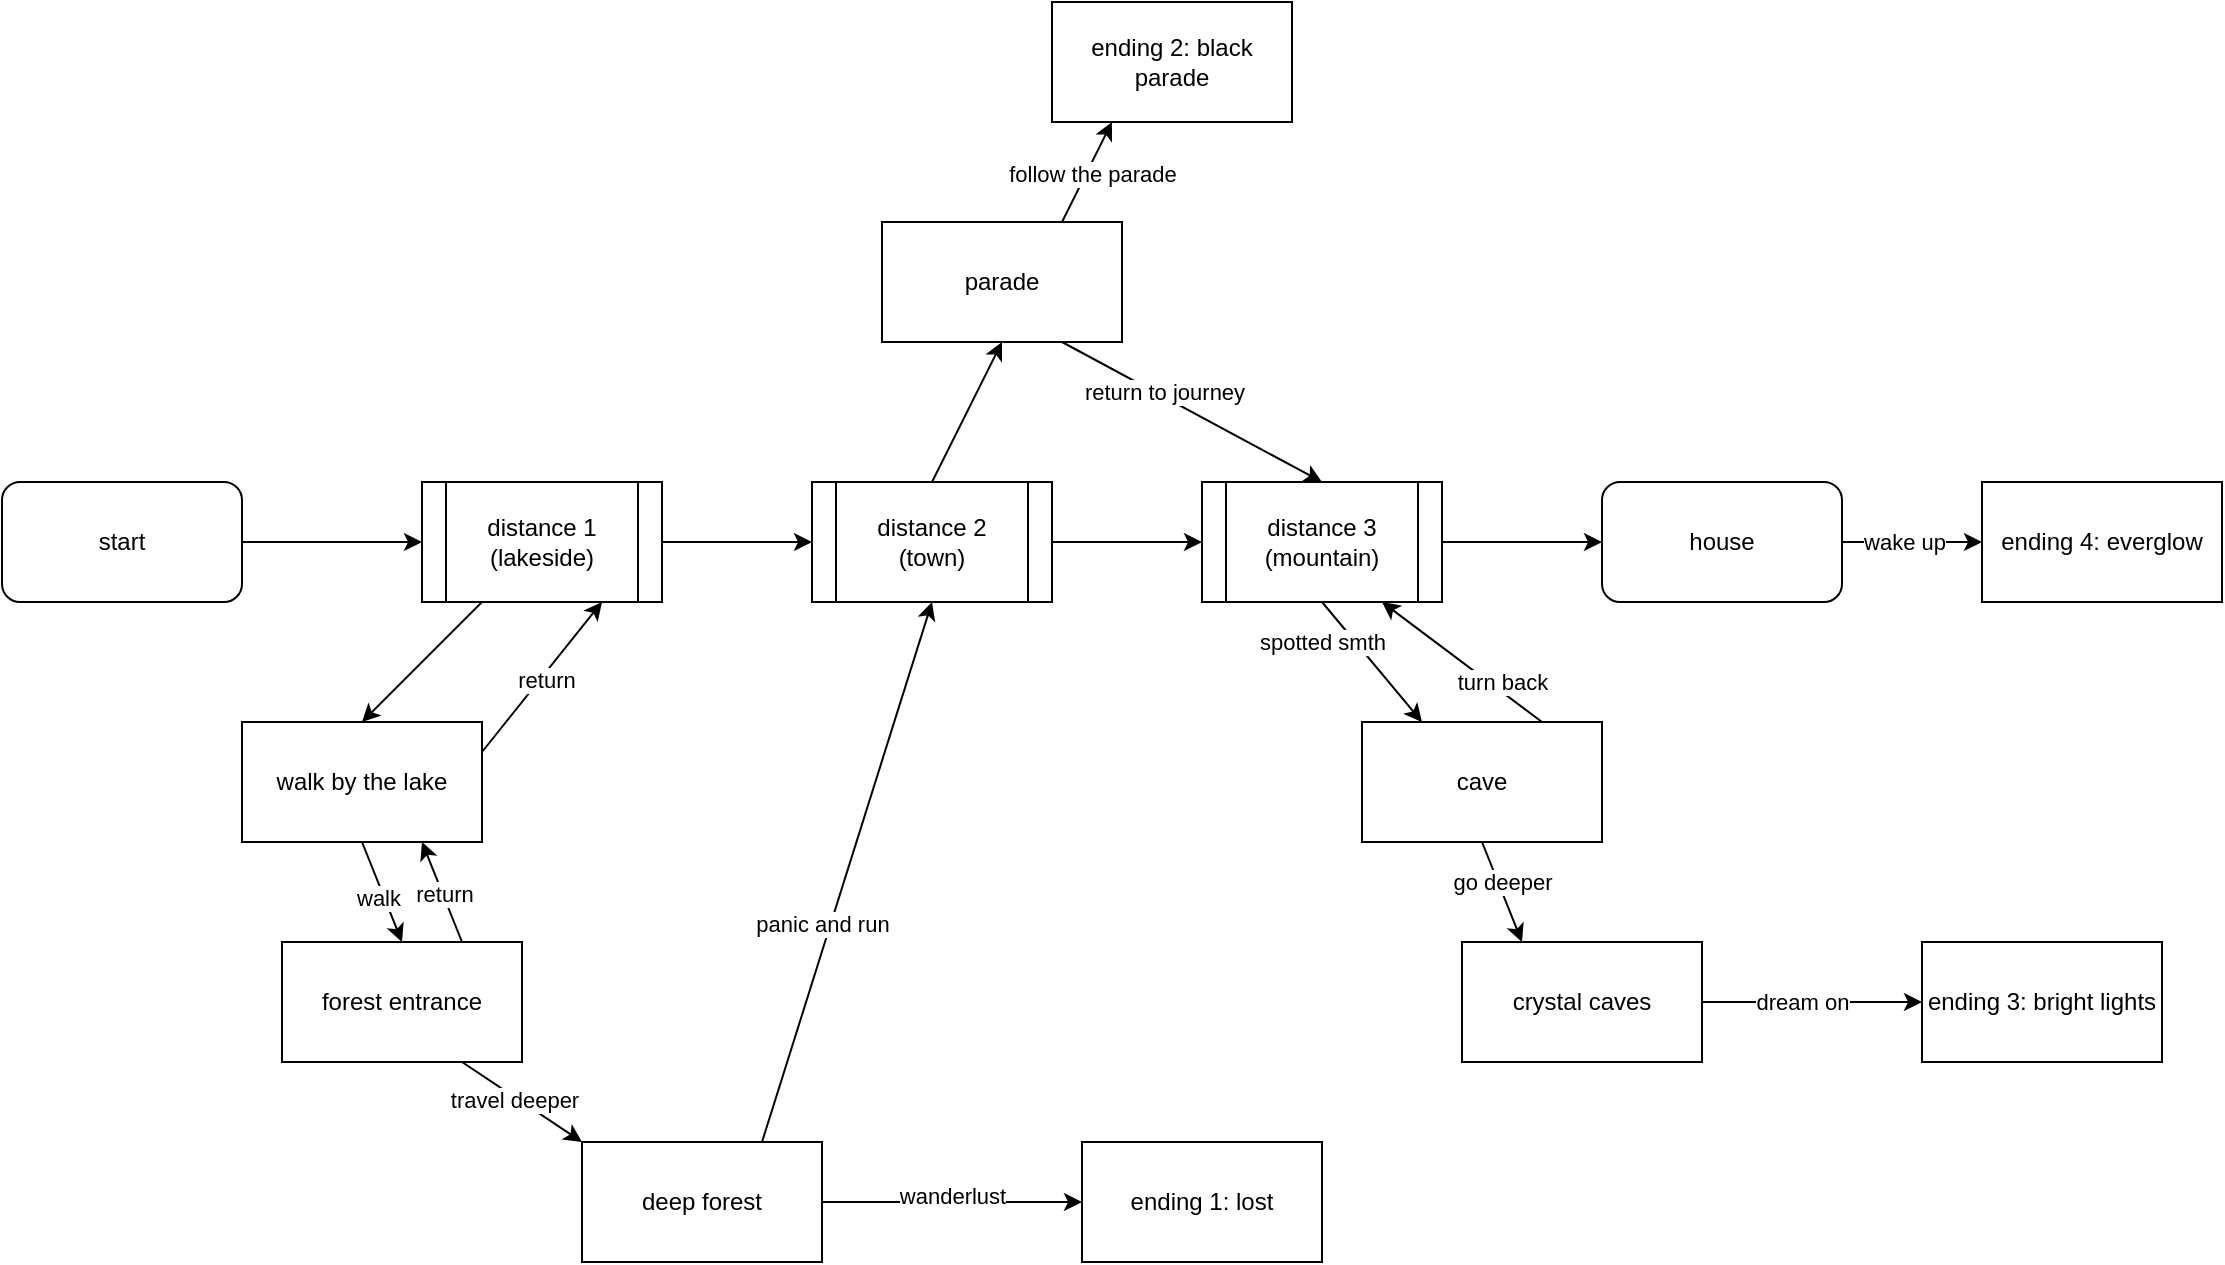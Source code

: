<mxfile version="24.7.17">
  <diagram name="Page-1" id="yzW9OX0updzHegiOxhuo">
    <mxGraphModel dx="1050" dy="629" grid="1" gridSize="10" guides="1" tooltips="1" connect="1" arrows="1" fold="1" page="1" pageScale="1" pageWidth="850" pageHeight="1100" math="0" shadow="0">
      <root>
        <mxCell id="0" />
        <mxCell id="1" parent="0" />
        <mxCell id="oqTlFT8XGrWvfrj8nNdM-4" style="edgeStyle=orthogonalEdgeStyle;rounded=0;orthogonalLoop=1;jettySize=auto;html=1;exitX=1;exitY=0.5;exitDx=0;exitDy=0;entryX=0;entryY=0.5;entryDx=0;entryDy=0;" parent="1" source="oqTlFT8XGrWvfrj8nNdM-1" target="oqTlFT8XGrWvfrj8nNdM-3" edge="1">
          <mxGeometry relative="1" as="geometry" />
        </mxCell>
        <mxCell id="oqTlFT8XGrWvfrj8nNdM-1" value="start" style="rounded=1;whiteSpace=wrap;html=1;" parent="1" vertex="1">
          <mxGeometry x="110" y="280" width="120" height="60" as="geometry" />
        </mxCell>
        <mxCell id="oqTlFT8XGrWvfrj8nNdM-12" style="rounded=0;orthogonalLoop=1;jettySize=auto;html=1;exitX=0.25;exitY=1;exitDx=0;exitDy=0;entryX=0.5;entryY=0;entryDx=0;entryDy=0;" parent="1" source="oqTlFT8XGrWvfrj8nNdM-3" target="oqTlFT8XGrWvfrj8nNdM-11" edge="1">
          <mxGeometry relative="1" as="geometry" />
        </mxCell>
        <mxCell id="oqTlFT8XGrWvfrj8nNdM-3" value="distance 1&lt;br&gt;(lakeside)" style="shape=process;whiteSpace=wrap;html=1;backgroundOutline=1;" parent="1" vertex="1">
          <mxGeometry x="320" y="280" width="120" height="60" as="geometry" />
        </mxCell>
        <mxCell id="oqTlFT8XGrWvfrj8nNdM-8" style="edgeStyle=orthogonalEdgeStyle;rounded=0;orthogonalLoop=1;jettySize=auto;html=1;exitX=1;exitY=0.5;exitDx=0;exitDy=0;entryX=0;entryY=0.5;entryDx=0;entryDy=0;" parent="1" source="oqTlFT8XGrWvfrj8nNdM-5" target="oqTlFT8XGrWvfrj8nNdM-7" edge="1">
          <mxGeometry relative="1" as="geometry" />
        </mxCell>
        <mxCell id="oqTlFT8XGrWvfrj8nNdM-5" value="distance 2&lt;br&gt;(town)" style="shape=process;whiteSpace=wrap;html=1;backgroundOutline=1;" parent="1" vertex="1">
          <mxGeometry x="515" y="280" width="120" height="60" as="geometry" />
        </mxCell>
        <mxCell id="oqTlFT8XGrWvfrj8nNdM-6" style="edgeStyle=orthogonalEdgeStyle;rounded=0;orthogonalLoop=1;jettySize=auto;html=1;entryX=0;entryY=0.5;entryDx=0;entryDy=0;exitX=1;exitY=0.5;exitDx=0;exitDy=0;" parent="1" source="oqTlFT8XGrWvfrj8nNdM-3" target="oqTlFT8XGrWvfrj8nNdM-5" edge="1">
          <mxGeometry relative="1" as="geometry">
            <mxPoint x="460" y="280" as="sourcePoint" />
          </mxGeometry>
        </mxCell>
        <mxCell id="oqTlFT8XGrWvfrj8nNdM-10" style="edgeStyle=orthogonalEdgeStyle;rounded=0;orthogonalLoop=1;jettySize=auto;html=1;exitX=1;exitY=0.5;exitDx=0;exitDy=0;entryX=0;entryY=0.5;entryDx=0;entryDy=0;" parent="1" source="oqTlFT8XGrWvfrj8nNdM-7" target="oqTlFT8XGrWvfrj8nNdM-9" edge="1">
          <mxGeometry relative="1" as="geometry" />
        </mxCell>
        <mxCell id="oqTlFT8XGrWvfrj8nNdM-21" style="rounded=0;orthogonalLoop=1;jettySize=auto;html=1;exitX=0.5;exitY=1;exitDx=0;exitDy=0;entryX=0.25;entryY=0;entryDx=0;entryDy=0;" parent="1" source="oqTlFT8XGrWvfrj8nNdM-7" target="oqTlFT8XGrWvfrj8nNdM-41" edge="1">
          <mxGeometry relative="1" as="geometry">
            <mxPoint x="860" y="450" as="targetPoint" />
          </mxGeometry>
        </mxCell>
        <mxCell id="oqTlFT8XGrWvfrj8nNdM-50" value="spotted smth" style="edgeLabel;html=1;align=center;verticalAlign=middle;resizable=0;points=[];" parent="oqTlFT8XGrWvfrj8nNdM-21" vertex="1" connectable="0">
          <mxGeometry x="0.063" y="-3" relative="1" as="geometry">
            <mxPoint x="-25" y="-14" as="offset" />
          </mxGeometry>
        </mxCell>
        <mxCell id="oqTlFT8XGrWvfrj8nNdM-7" value="distance 3&lt;br&gt;(mountain)" style="shape=process;whiteSpace=wrap;html=1;backgroundOutline=1;" parent="1" vertex="1">
          <mxGeometry x="710" y="280" width="120" height="60" as="geometry" />
        </mxCell>
        <mxCell id="oqTlFT8XGrWvfrj8nNdM-40" style="edgeStyle=orthogonalEdgeStyle;rounded=0;orthogonalLoop=1;jettySize=auto;html=1;exitX=1;exitY=0.5;exitDx=0;exitDy=0;entryX=0;entryY=0.5;entryDx=0;entryDy=0;" parent="1" source="oqTlFT8XGrWvfrj8nNdM-9" target="oqTlFT8XGrWvfrj8nNdM-39" edge="1">
          <mxGeometry relative="1" as="geometry" />
        </mxCell>
        <mxCell id="oqTlFT8XGrWvfrj8nNdM-54" value="wake up" style="edgeLabel;html=1;align=center;verticalAlign=middle;resizable=0;points=[];" parent="oqTlFT8XGrWvfrj8nNdM-40" vertex="1" connectable="0">
          <mxGeometry x="-0.114" y="4" relative="1" as="geometry">
            <mxPoint y="4" as="offset" />
          </mxGeometry>
        </mxCell>
        <mxCell id="oqTlFT8XGrWvfrj8nNdM-9" value="house" style="rounded=1;whiteSpace=wrap;html=1;" parent="1" vertex="1">
          <mxGeometry x="910" y="280" width="120" height="60" as="geometry" />
        </mxCell>
        <mxCell id="oqTlFT8XGrWvfrj8nNdM-23" style="rounded=0;orthogonalLoop=1;jettySize=auto;html=1;exitX=1;exitY=0.25;exitDx=0;exitDy=0;entryX=0.75;entryY=1;entryDx=0;entryDy=0;" parent="1" source="oqTlFT8XGrWvfrj8nNdM-11" target="oqTlFT8XGrWvfrj8nNdM-3" edge="1">
          <mxGeometry relative="1" as="geometry" />
        </mxCell>
        <mxCell id="oqTlFT8XGrWvfrj8nNdM-24" value="return" style="edgeLabel;html=1;align=center;verticalAlign=middle;resizable=0;points=[];" parent="oqTlFT8XGrWvfrj8nNdM-23" vertex="1" connectable="0">
          <mxGeometry x="-0.013" y="-3" relative="1" as="geometry">
            <mxPoint y="-1" as="offset" />
          </mxGeometry>
        </mxCell>
        <mxCell id="oqTlFT8XGrWvfrj8nNdM-29" style="rounded=0;orthogonalLoop=1;jettySize=auto;html=1;exitX=0.5;exitY=1;exitDx=0;exitDy=0;entryX=0.5;entryY=0;entryDx=0;entryDy=0;" parent="1" source="oqTlFT8XGrWvfrj8nNdM-11" target="oqTlFT8XGrWvfrj8nNdM-25" edge="1">
          <mxGeometry relative="1" as="geometry" />
        </mxCell>
        <mxCell id="oqTlFT8XGrWvfrj8nNdM-30" value="walk" style="edgeLabel;html=1;align=center;verticalAlign=middle;resizable=0;points=[];" parent="oqTlFT8XGrWvfrj8nNdM-29" vertex="1" connectable="0">
          <mxGeometry x="0.069" y="-3" relative="1" as="geometry">
            <mxPoint as="offset" />
          </mxGeometry>
        </mxCell>
        <mxCell id="oqTlFT8XGrWvfrj8nNdM-11" value="walk by the lake" style="rounded=0;whiteSpace=wrap;html=1;" parent="1" vertex="1">
          <mxGeometry x="230" y="400" width="120" height="60" as="geometry" />
        </mxCell>
        <mxCell id="oqTlFT8XGrWvfrj8nNdM-13" style="rounded=0;orthogonalLoop=1;jettySize=auto;html=1;exitX=0.5;exitY=0;exitDx=0;exitDy=0;entryX=0.5;entryY=1;entryDx=0;entryDy=0;" parent="1" source="oqTlFT8XGrWvfrj8nNdM-5" target="oqTlFT8XGrWvfrj8nNdM-14" edge="1">
          <mxGeometry relative="1" as="geometry">
            <mxPoint x="580" y="280" as="sourcePoint" />
          </mxGeometry>
        </mxCell>
        <mxCell id="oqTlFT8XGrWvfrj8nNdM-15" style="rounded=0;orthogonalLoop=1;jettySize=auto;html=1;exitX=0.75;exitY=1;exitDx=0;exitDy=0;entryX=0.5;entryY=0;entryDx=0;entryDy=0;" parent="1" source="oqTlFT8XGrWvfrj8nNdM-14" target="oqTlFT8XGrWvfrj8nNdM-7" edge="1">
          <mxGeometry relative="1" as="geometry" />
        </mxCell>
        <mxCell id="oqTlFT8XGrWvfrj8nNdM-19" value="return to journey" style="edgeLabel;html=1;align=center;verticalAlign=middle;resizable=0;points=[];" parent="oqTlFT8XGrWvfrj8nNdM-15" vertex="1" connectable="0">
          <mxGeometry x="-0.242" y="2" relative="1" as="geometry">
            <mxPoint as="offset" />
          </mxGeometry>
        </mxCell>
        <mxCell id="oqTlFT8XGrWvfrj8nNdM-16" style="rounded=0;orthogonalLoop=1;jettySize=auto;html=1;exitX=0.75;exitY=0;exitDx=0;exitDy=0;entryX=0.25;entryY=1;entryDx=0;entryDy=0;" parent="1" source="oqTlFT8XGrWvfrj8nNdM-14" target="oqTlFT8XGrWvfrj8nNdM-17" edge="1">
          <mxGeometry relative="1" as="geometry">
            <mxPoint x="680" y="100" as="targetPoint" />
          </mxGeometry>
        </mxCell>
        <mxCell id="oqTlFT8XGrWvfrj8nNdM-20" value="follow the parade" style="edgeLabel;html=1;align=center;verticalAlign=middle;resizable=0;points=[];" parent="oqTlFT8XGrWvfrj8nNdM-16" vertex="1" connectable="0">
          <mxGeometry x="0.018" y="-2" relative="1" as="geometry">
            <mxPoint as="offset" />
          </mxGeometry>
        </mxCell>
        <mxCell id="oqTlFT8XGrWvfrj8nNdM-14" value="parade" style="rounded=0;whiteSpace=wrap;html=1;" parent="1" vertex="1">
          <mxGeometry x="550" y="150" width="120" height="60" as="geometry" />
        </mxCell>
        <mxCell id="oqTlFT8XGrWvfrj8nNdM-17" value="ending 2: black parade" style="rounded=0;whiteSpace=wrap;html=1;" parent="1" vertex="1">
          <mxGeometry x="635" y="40" width="120" height="60" as="geometry" />
        </mxCell>
        <mxCell id="oqTlFT8XGrWvfrj8nNdM-28" style="rounded=0;orthogonalLoop=1;jettySize=auto;html=1;exitX=0.75;exitY=1;exitDx=0;exitDy=0;entryX=0;entryY=0;entryDx=0;entryDy=0;" parent="1" source="oqTlFT8XGrWvfrj8nNdM-25" target="oqTlFT8XGrWvfrj8nNdM-26" edge="1">
          <mxGeometry relative="1" as="geometry" />
        </mxCell>
        <mxCell id="oqTlFT8XGrWvfrj8nNdM-34" value="travel deeper" style="edgeLabel;html=1;align=center;verticalAlign=middle;resizable=0;points=[];" parent="oqTlFT8XGrWvfrj8nNdM-28" vertex="1" connectable="0">
          <mxGeometry x="-0.107" y="-1" relative="1" as="geometry">
            <mxPoint as="offset" />
          </mxGeometry>
        </mxCell>
        <mxCell id="oqTlFT8XGrWvfrj8nNdM-31" style="rounded=0;orthogonalLoop=1;jettySize=auto;html=1;exitX=0.75;exitY=0;exitDx=0;exitDy=0;entryX=0.75;entryY=1;entryDx=0;entryDy=0;" parent="1" source="oqTlFT8XGrWvfrj8nNdM-25" target="oqTlFT8XGrWvfrj8nNdM-11" edge="1">
          <mxGeometry relative="1" as="geometry" />
        </mxCell>
        <mxCell id="oqTlFT8XGrWvfrj8nNdM-33" value="return" style="edgeLabel;html=1;align=center;verticalAlign=middle;resizable=0;points=[];" parent="oqTlFT8XGrWvfrj8nNdM-31" vertex="1" connectable="0">
          <mxGeometry x="-0.028" relative="1" as="geometry">
            <mxPoint as="offset" />
          </mxGeometry>
        </mxCell>
        <mxCell id="oqTlFT8XGrWvfrj8nNdM-25" value="forest entrance" style="rounded=0;whiteSpace=wrap;html=1;" parent="1" vertex="1">
          <mxGeometry x="250" y="510" width="120" height="60" as="geometry" />
        </mxCell>
        <mxCell id="oqTlFT8XGrWvfrj8nNdM-27" style="rounded=0;orthogonalLoop=1;jettySize=auto;html=1;exitX=0.75;exitY=0;exitDx=0;exitDy=0;entryX=0.5;entryY=1;entryDx=0;entryDy=0;" parent="1" source="oqTlFT8XGrWvfrj8nNdM-26" target="oqTlFT8XGrWvfrj8nNdM-5" edge="1">
          <mxGeometry relative="1" as="geometry" />
        </mxCell>
        <mxCell id="oqTlFT8XGrWvfrj8nNdM-32" value="panic and run" style="edgeLabel;html=1;align=center;verticalAlign=middle;resizable=0;points=[];" parent="oqTlFT8XGrWvfrj8nNdM-27" vertex="1" connectable="0">
          <mxGeometry x="-0.645" y="3" relative="1" as="geometry">
            <mxPoint x="18" y="-61" as="offset" />
          </mxGeometry>
        </mxCell>
        <mxCell id="oqTlFT8XGrWvfrj8nNdM-35" style="edgeStyle=orthogonalEdgeStyle;rounded=0;orthogonalLoop=1;jettySize=auto;html=1;exitX=1;exitY=0.5;exitDx=0;exitDy=0;entryX=0;entryY=0.5;entryDx=0;entryDy=0;" parent="1" source="oqTlFT8XGrWvfrj8nNdM-26" target="oqTlFT8XGrWvfrj8nNdM-36" edge="1">
          <mxGeometry relative="1" as="geometry">
            <mxPoint x="610" y="640" as="targetPoint" />
          </mxGeometry>
        </mxCell>
        <mxCell id="oqTlFT8XGrWvfrj8nNdM-49" value="wanderlust" style="edgeLabel;html=1;align=center;verticalAlign=middle;resizable=0;points=[];" parent="oqTlFT8XGrWvfrj8nNdM-35" vertex="1" connectable="0">
          <mxGeometry y="3" relative="1" as="geometry">
            <mxPoint as="offset" />
          </mxGeometry>
        </mxCell>
        <mxCell id="oqTlFT8XGrWvfrj8nNdM-26" value="deep forest" style="rounded=0;whiteSpace=wrap;html=1;" parent="1" vertex="1">
          <mxGeometry x="400" y="610" width="120" height="60" as="geometry" />
        </mxCell>
        <mxCell id="oqTlFT8XGrWvfrj8nNdM-36" value="ending 1: lost" style="rounded=0;whiteSpace=wrap;html=1;" parent="1" vertex="1">
          <mxGeometry x="650" y="610" width="120" height="60" as="geometry" />
        </mxCell>
        <mxCell id="oqTlFT8XGrWvfrj8nNdM-39" value="ending 4: everglow" style="rounded=0;whiteSpace=wrap;html=1;" parent="1" vertex="1">
          <mxGeometry x="1100" y="280" width="120" height="60" as="geometry" />
        </mxCell>
        <mxCell id="oqTlFT8XGrWvfrj8nNdM-42" style="rounded=0;orthogonalLoop=1;jettySize=auto;html=1;exitX=0.75;exitY=0;exitDx=0;exitDy=0;entryX=0.75;entryY=1;entryDx=0;entryDy=0;" parent="1" source="oqTlFT8XGrWvfrj8nNdM-41" target="oqTlFT8XGrWvfrj8nNdM-7" edge="1">
          <mxGeometry relative="1" as="geometry" />
        </mxCell>
        <mxCell id="oqTlFT8XGrWvfrj8nNdM-51" value="turn back" style="edgeLabel;html=1;align=center;verticalAlign=middle;resizable=0;points=[];" parent="oqTlFT8XGrWvfrj8nNdM-42" vertex="1" connectable="0">
          <mxGeometry x="-0.071" y="-2" relative="1" as="geometry">
            <mxPoint x="16" y="9" as="offset" />
          </mxGeometry>
        </mxCell>
        <mxCell id="oqTlFT8XGrWvfrj8nNdM-44" style="rounded=0;orthogonalLoop=1;jettySize=auto;html=1;exitX=0.5;exitY=1;exitDx=0;exitDy=0;entryX=0.25;entryY=0;entryDx=0;entryDy=0;" parent="1" source="oqTlFT8XGrWvfrj8nNdM-41" target="oqTlFT8XGrWvfrj8nNdM-43" edge="1">
          <mxGeometry relative="1" as="geometry" />
        </mxCell>
        <mxCell id="oqTlFT8XGrWvfrj8nNdM-48" value="go deeper" style="edgeLabel;html=1;align=center;verticalAlign=middle;resizable=0;points=[];" parent="oqTlFT8XGrWvfrj8nNdM-44" vertex="1" connectable="0">
          <mxGeometry x="-0.176" y="2" relative="1" as="geometry">
            <mxPoint as="offset" />
          </mxGeometry>
        </mxCell>
        <mxCell id="oqTlFT8XGrWvfrj8nNdM-41" value="cave" style="rounded=0;whiteSpace=wrap;html=1;" parent="1" vertex="1">
          <mxGeometry x="790" y="400" width="120" height="60" as="geometry" />
        </mxCell>
        <mxCell id="oqTlFT8XGrWvfrj8nNdM-47" style="edgeStyle=orthogonalEdgeStyle;rounded=0;orthogonalLoop=1;jettySize=auto;html=1;exitX=1;exitY=0.5;exitDx=0;exitDy=0;entryX=0;entryY=0.5;entryDx=0;entryDy=0;" parent="1" source="oqTlFT8XGrWvfrj8nNdM-43" target="oqTlFT8XGrWvfrj8nNdM-46" edge="1">
          <mxGeometry relative="1" as="geometry" />
        </mxCell>
        <mxCell id="oqTlFT8XGrWvfrj8nNdM-52" value="dream on" style="edgeLabel;html=1;align=center;verticalAlign=middle;resizable=0;points=[];" parent="oqTlFT8XGrWvfrj8nNdM-47" vertex="1" connectable="0">
          <mxGeometry x="-0.4" y="2" relative="1" as="geometry">
            <mxPoint x="17" y="2" as="offset" />
          </mxGeometry>
        </mxCell>
        <mxCell id="oqTlFT8XGrWvfrj8nNdM-43" value="crystal caves" style="rounded=0;whiteSpace=wrap;html=1;" parent="1" vertex="1">
          <mxGeometry x="840" y="510" width="120" height="60" as="geometry" />
        </mxCell>
        <mxCell id="oqTlFT8XGrWvfrj8nNdM-46" value="ending 3: bright lights" style="rounded=0;whiteSpace=wrap;html=1;" parent="1" vertex="1">
          <mxGeometry x="1070" y="510" width="120" height="60" as="geometry" />
        </mxCell>
      </root>
    </mxGraphModel>
  </diagram>
</mxfile>

